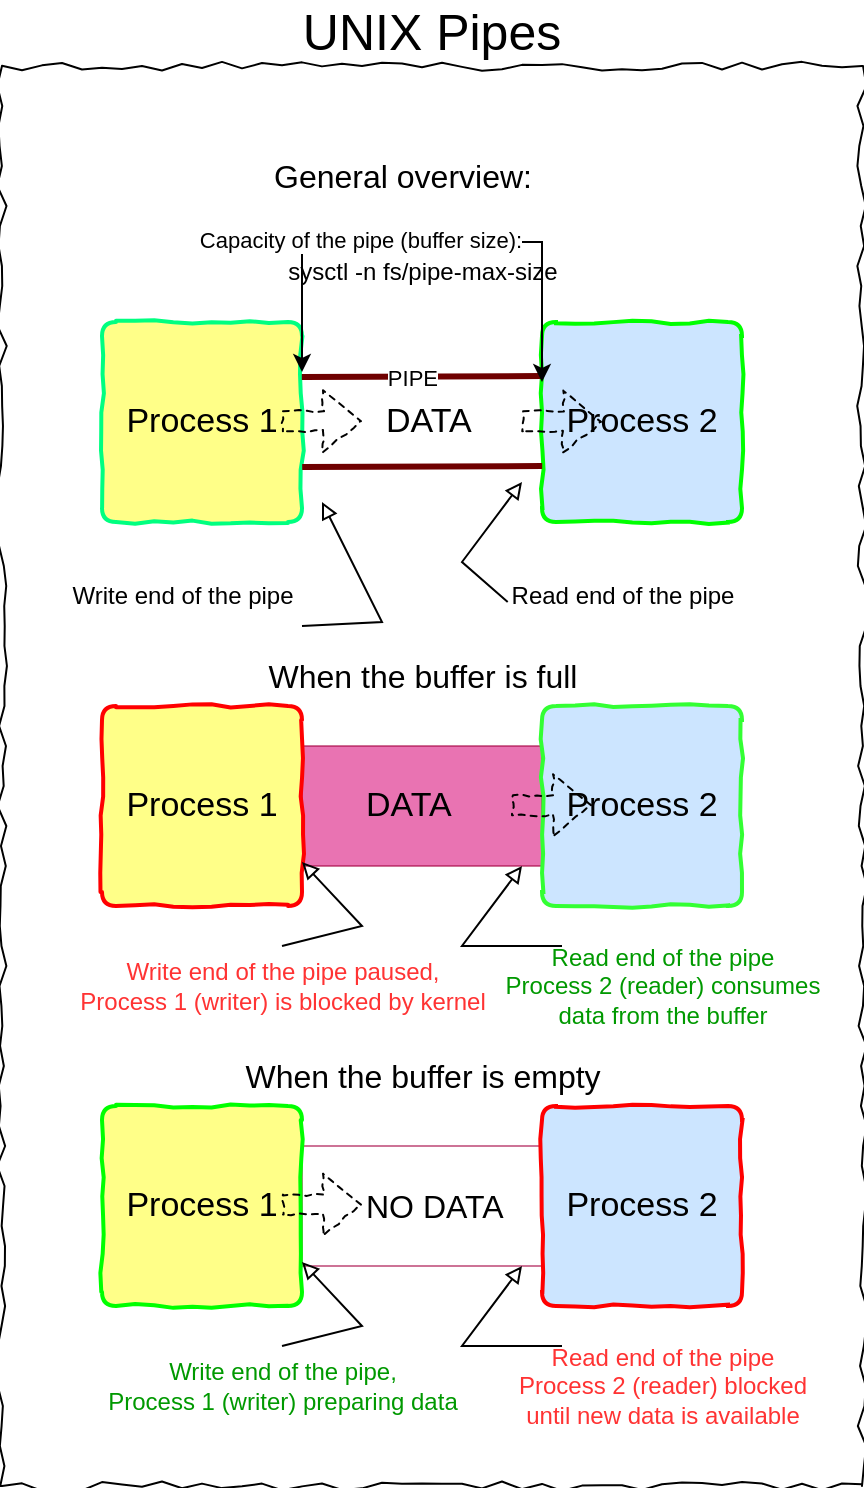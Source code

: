 <mxfile version="24.7.6">
  <diagram name="Page-1" id="tI9g5UVs6BiHLvYLlzyc">
    <mxGraphModel dx="1169" dy="935" grid="1" gridSize="10" guides="1" tooltips="1" connect="1" arrows="1" fold="1" page="1" pageScale="1" pageWidth="850" pageHeight="1100" math="0" shadow="0">
      <root>
        <mxCell id="0" />
        <mxCell id="1" parent="0" />
        <mxCell id="biSs9XKsVMfxHc0k9hsz-29" value="UNIX Pipes" style="whiteSpace=wrap;html=1;fillColor=none;imageAspect=0;labelPosition=center;verticalLabelPosition=top;align=center;verticalAlign=bottom;fontSize=25;comic=1;jiggle=5;" vertex="1" parent="1">
          <mxGeometry x="30" y="210" width="430" height="710" as="geometry" />
        </mxCell>
        <mxCell id="biSs9XKsVMfxHc0k9hsz-16" value="" style="rounded=0;whiteSpace=wrap;html=1;fillColor=#d80073;fontColor=#ffffff;strokeColor=#A50040;opacity=55;" vertex="1" parent="1">
          <mxGeometry x="180" y="550" width="120" height="60" as="geometry" />
        </mxCell>
        <mxCell id="NE58R7Pgc0rKDY2GueEK-2" value="Process 1" style="rounded=1;whiteSpace=wrap;html=1;absoluteArcSize=1;arcSize=14;strokeWidth=2;comic=1;jiggle=2;fillColor=#ffff88;strokeColor=#00FF80;fontSize=17;" parent="1" vertex="1">
          <mxGeometry x="80" y="338" width="100" height="100" as="geometry" />
        </mxCell>
        <mxCell id="NE58R7Pgc0rKDY2GueEK-3" value="Process 2" style="rounded=1;whiteSpace=wrap;html=1;absoluteArcSize=1;arcSize=14;strokeWidth=2;comic=1;linejoin=miter-clip;glass=0;shadow=0;fillColor=#cce5ff;strokeColor=#00FF00;fontSize=17;" parent="1" vertex="1">
          <mxGeometry x="300" y="338" width="100" height="100" as="geometry" />
        </mxCell>
        <mxCell id="NE58R7Pgc0rKDY2GueEK-8" value="" style="shape=flexArrow;endArrow=classic;html=1;rounded=0;dashed=1;flowAnimation=1;comic=1;jiggle=4;linecap=round;align=right;" parent="1" edge="1">
          <mxGeometry width="50" height="50" relative="1" as="geometry">
            <mxPoint x="170" y="387.58" as="sourcePoint" />
            <mxPoint x="210" y="387.58" as="targetPoint" />
          </mxGeometry>
        </mxCell>
        <mxCell id="NE58R7Pgc0rKDY2GueEK-13" value="&lt;div style=&quot;font-size: 17px;&quot;&gt;DATA&lt;/div&gt;" style="edgeLabel;html=1;align=left;verticalAlign=middle;resizable=0;points=[];fontSize=17;" parent="NE58R7Pgc0rKDY2GueEK-8" vertex="1" connectable="0">
          <mxGeometry x="-0.25" relative="1" as="geometry">
            <mxPoint x="35" as="offset" />
          </mxGeometry>
        </mxCell>
        <mxCell id="NE58R7Pgc0rKDY2GueEK-9" value="" style="shape=link;html=1;rounded=0;width=43;fillColor=#a20025;strokeColor=#6F0000;strokeWidth=3;" parent="1" edge="1">
          <mxGeometry width="100" relative="1" as="geometry">
            <mxPoint x="180" y="388" as="sourcePoint" />
            <mxPoint x="300" y="387.5" as="targetPoint" />
          </mxGeometry>
        </mxCell>
        <mxCell id="NE58R7Pgc0rKDY2GueEK-11" value="&lt;div&gt;PIPE&lt;/div&gt;" style="edgeLabel;html=1;align=right;verticalAlign=middle;resizable=0;points=[];" parent="NE58R7Pgc0rKDY2GueEK-9" vertex="1" connectable="0">
          <mxGeometry x="0.151" y="22" relative="1" as="geometry">
            <mxPoint as="offset" />
          </mxGeometry>
        </mxCell>
        <mxCell id="NE58R7Pgc0rKDY2GueEK-14" style="rounded=0;orthogonalLoop=1;jettySize=auto;html=1;endArrow=block;endFill=0;" parent="1" edge="1">
          <mxGeometry relative="1" as="geometry">
            <mxPoint x="190" y="428" as="targetPoint" />
            <Array as="points">
              <mxPoint x="220" y="488" />
            </Array>
            <mxPoint x="180.0" y="490" as="sourcePoint" />
          </mxGeometry>
        </mxCell>
        <mxCell id="NE58R7Pgc0rKDY2GueEK-12" value="&lt;div&gt;Write end of the pipe&lt;/div&gt;" style="text;html=1;align=center;verticalAlign=middle;resizable=0;points=[];autosize=1;strokeColor=none;fillColor=none;" parent="1" vertex="1">
          <mxGeometry x="60" y="460" width="120" height="30" as="geometry" />
        </mxCell>
        <mxCell id="NE58R7Pgc0rKDY2GueEK-15" style="rounded=0;orthogonalLoop=1;jettySize=auto;html=1;endArrow=block;endFill=0;" parent="1" edge="1">
          <mxGeometry relative="1" as="geometry">
            <mxPoint x="290" y="418" as="targetPoint" />
            <Array as="points">
              <mxPoint x="260" y="458" />
            </Array>
            <mxPoint x="282.857" y="478" as="sourcePoint" />
          </mxGeometry>
        </mxCell>
        <mxCell id="NE58R7Pgc0rKDY2GueEK-16" value="&lt;div&gt;Read end of the pipe&lt;/div&gt;" style="text;html=1;align=center;verticalAlign=middle;resizable=0;points=[];autosize=1;strokeColor=none;fillColor=none;flipV=0;flipH=1;" parent="1" vertex="1">
          <mxGeometry x="280" y="460" width="120" height="30" as="geometry" />
        </mxCell>
        <mxCell id="NE58R7Pgc0rKDY2GueEK-18" value="sysctl -n fs/pipe-max-size" style="text;html=1;align=center;verticalAlign=middle;resizable=0;points=[];autosize=1;strokeColor=none;fillColor=none;" parent="1" vertex="1">
          <mxGeometry x="170" y="298" width="140" height="30" as="geometry" />
        </mxCell>
        <mxCell id="NE58R7Pgc0rKDY2GueEK-19" value="" style="endArrow=classic;startArrow=classic;html=1;rounded=0;exitX=1;exitY=0.25;exitDx=0;exitDy=0;" parent="1" source="NE58R7Pgc0rKDY2GueEK-2" edge="1">
          <mxGeometry width="50" height="50" relative="1" as="geometry">
            <mxPoint x="370" y="358" as="sourcePoint" />
            <mxPoint x="300" y="368" as="targetPoint" />
            <Array as="points">
              <mxPoint x="180" y="298" />
              <mxPoint x="300" y="298" />
            </Array>
          </mxGeometry>
        </mxCell>
        <mxCell id="biSs9XKsVMfxHc0k9hsz-1" value="&lt;div&gt;Capacity of the pipe (buffer size):&lt;/div&gt;" style="edgeLabel;html=1;align=center;verticalAlign=middle;resizable=0;points=[];" vertex="1" connectable="0" parent="NE58R7Pgc0rKDY2GueEK-19">
          <mxGeometry x="-0.262" y="1" relative="1" as="geometry">
            <mxPoint as="offset" />
          </mxGeometry>
        </mxCell>
        <mxCell id="biSs9XKsVMfxHc0k9hsz-2" value="Process 1" style="rounded=1;whiteSpace=wrap;html=1;absoluteArcSize=1;arcSize=14;strokeWidth=2;comic=1;jiggle=2;fillColor=#ffff88;strokeColor=#FF0000;fontSize=17;" vertex="1" parent="1">
          <mxGeometry x="80" y="530" width="100" height="100" as="geometry" />
        </mxCell>
        <mxCell id="biSs9XKsVMfxHc0k9hsz-3" value="Process 2" style="rounded=1;whiteSpace=wrap;html=1;absoluteArcSize=1;arcSize=14;strokeWidth=2;comic=1;linejoin=miter-clip;glass=0;shadow=0;fillColor=#cce5ff;strokeColor=#33FF33;fontSize=17;" vertex="1" parent="1">
          <mxGeometry x="300" y="530" width="100" height="100" as="geometry" />
        </mxCell>
        <mxCell id="biSs9XKsVMfxHc0k9hsz-4" value="" style="shape=flexArrow;endArrow=classic;html=1;rounded=0;dashed=1;flowAnimation=1;comic=1;jiggle=4;linecap=round;" edge="1" parent="1" source="biSs9XKsVMfxHc0k9hsz-16">
          <mxGeometry width="50" height="50" relative="1" as="geometry">
            <mxPoint x="220" y="580" as="sourcePoint" />
            <mxPoint x="300" y="579.5" as="targetPoint" />
          </mxGeometry>
        </mxCell>
        <mxCell id="biSs9XKsVMfxHc0k9hsz-9" style="rounded=0;orthogonalLoop=1;jettySize=auto;html=1;endArrow=block;endFill=0;" edge="1" parent="1">
          <mxGeometry relative="1" as="geometry">
            <mxPoint x="290" y="610" as="targetPoint" />
            <Array as="points">
              <mxPoint x="260" y="650" />
            </Array>
            <mxPoint x="310" y="650" as="sourcePoint" />
          </mxGeometry>
        </mxCell>
        <mxCell id="biSs9XKsVMfxHc0k9hsz-10" value="&lt;div&gt;Read end of the pipe&lt;/div&gt;&lt;div&gt;Process 2 (reader) consumes&lt;/div&gt;&lt;div&gt;data from the buffer&lt;br&gt;&lt;/div&gt;" style="text;html=1;align=center;verticalAlign=middle;resizable=0;points=[];autosize=1;strokeColor=none;fillColor=none;flipV=0;flipH=1;fontColor=#009900;" vertex="1" parent="1">
          <mxGeometry x="280" y="640" width="160" height="60" as="geometry" />
        </mxCell>
        <mxCell id="biSs9XKsVMfxHc0k9hsz-14" value="&lt;div style=&quot;font-size: 16px;&quot;&gt;General overview:&lt;/div&gt;" style="text;html=1;align=center;verticalAlign=middle;resizable=0;points=[];autosize=1;strokeColor=none;fillColor=none;fontSize=16;" vertex="1" parent="1">
          <mxGeometry x="160" y="250" width="140" height="30" as="geometry" />
        </mxCell>
        <mxCell id="biSs9XKsVMfxHc0k9hsz-15" value="When the buffer is full" style="text;html=1;align=center;verticalAlign=middle;resizable=0;points=[];autosize=1;strokeColor=none;fillColor=none;fontSize=16;" vertex="1" parent="1">
          <mxGeometry x="155" y="500" width="170" height="30" as="geometry" />
        </mxCell>
        <mxCell id="biSs9XKsVMfxHc0k9hsz-20" value="" style="shape=flexArrow;endArrow=classic;html=1;rounded=0;dashed=1;flowAnimation=1;comic=1;jiggle=4;linecap=round;labelBackgroundColor=none;" edge="1" parent="1">
          <mxGeometry width="50" height="50" relative="1" as="geometry">
            <mxPoint x="290" y="387.58" as="sourcePoint" />
            <mxPoint x="330" y="388" as="targetPoint" />
          </mxGeometry>
        </mxCell>
        <mxCell id="biSs9XKsVMfxHc0k9hsz-23" value="" style="shape=flexArrow;endArrow=classic;html=1;rounded=0;dashed=1;flowAnimation=1;comic=1;jiggle=4;linecap=round;labelBackgroundColor=none;" edge="1" parent="1">
          <mxGeometry width="50" height="50" relative="1" as="geometry">
            <mxPoint x="285" y="579.58" as="sourcePoint" />
            <mxPoint x="325" y="579.58" as="targetPoint" />
          </mxGeometry>
        </mxCell>
        <mxCell id="biSs9XKsVMfxHc0k9hsz-26" value="&lt;div style=&quot;font-size: 17px;&quot;&gt;DATA&lt;/div&gt;" style="edgeLabel;html=1;align=left;verticalAlign=middle;resizable=0;points=[];fontSize=17;labelBackgroundColor=none;" vertex="1" connectable="0" parent="1">
          <mxGeometry x="210" y="580" as="geometry" />
        </mxCell>
        <mxCell id="biSs9XKsVMfxHc0k9hsz-27" value="&lt;div&gt;Write end of the pipe paused,&lt;/div&gt;&lt;div&gt;Process 1 (writer) is blocked by kernel&lt;/div&gt;" style="text;html=1;align=center;verticalAlign=middle;resizable=0;points=[];autosize=1;strokeColor=none;fillColor=none;fontColor=#FF3333;" vertex="1" parent="1">
          <mxGeometry x="70" y="650" width="200" height="40" as="geometry" />
        </mxCell>
        <mxCell id="biSs9XKsVMfxHc0k9hsz-28" style="rounded=0;orthogonalLoop=1;jettySize=auto;html=1;endArrow=block;endFill=0;" edge="1" parent="1">
          <mxGeometry relative="1" as="geometry">
            <mxPoint x="180" y="608" as="targetPoint" />
            <Array as="points">
              <mxPoint x="210" y="640" />
            </Array>
            <mxPoint x="170" y="650" as="sourcePoint" />
          </mxGeometry>
        </mxCell>
        <mxCell id="biSs9XKsVMfxHc0k9hsz-31" value="" style="rounded=0;whiteSpace=wrap;html=1;fillColor=none;fontColor=#ffffff;strokeColor=#A50040;opacity=55;" vertex="1" parent="1">
          <mxGeometry x="180" y="750" width="120" height="60" as="geometry" />
        </mxCell>
        <mxCell id="biSs9XKsVMfxHc0k9hsz-32" value="Process 1" style="rounded=1;whiteSpace=wrap;html=1;absoluteArcSize=1;arcSize=14;strokeWidth=2;comic=1;jiggle=2;fillColor=#ffff88;strokeColor=#00FF00;fontSize=17;" vertex="1" parent="1">
          <mxGeometry x="80" y="730" width="100" height="100" as="geometry" />
        </mxCell>
        <mxCell id="biSs9XKsVMfxHc0k9hsz-33" value="Process 2" style="rounded=1;whiteSpace=wrap;html=1;absoluteArcSize=1;arcSize=14;strokeWidth=2;comic=1;linejoin=miter-clip;glass=0;shadow=0;fillColor=#cce5ff;strokeColor=#FF0000;fontSize=17;" vertex="1" parent="1">
          <mxGeometry x="300" y="730" width="100" height="100" as="geometry" />
        </mxCell>
        <mxCell id="biSs9XKsVMfxHc0k9hsz-34" value="" style="shape=flexArrow;endArrow=classic;html=1;rounded=0;dashed=1;flowAnimation=1;comic=1;jiggle=4;linecap=round;" edge="1" parent="1" source="biSs9XKsVMfxHc0k9hsz-31">
          <mxGeometry width="50" height="50" relative="1" as="geometry">
            <mxPoint x="220" y="780" as="sourcePoint" />
            <mxPoint x="300" y="779.5" as="targetPoint" />
          </mxGeometry>
        </mxCell>
        <mxCell id="biSs9XKsVMfxHc0k9hsz-35" style="rounded=0;orthogonalLoop=1;jettySize=auto;html=1;endArrow=block;endFill=0;" edge="1" parent="1">
          <mxGeometry relative="1" as="geometry">
            <mxPoint x="290" y="810" as="targetPoint" />
            <Array as="points">
              <mxPoint x="260" y="850" />
            </Array>
            <mxPoint x="310" y="850" as="sourcePoint" />
          </mxGeometry>
        </mxCell>
        <mxCell id="biSs9XKsVMfxHc0k9hsz-36" value="When the buffer is empty" style="text;html=1;align=center;verticalAlign=middle;resizable=0;points=[];autosize=1;strokeColor=none;fillColor=none;fontSize=16;" vertex="1" parent="1">
          <mxGeometry x="150" y="700" width="180" height="30" as="geometry" />
        </mxCell>
        <mxCell id="biSs9XKsVMfxHc0k9hsz-37" value="" style="shape=flexArrow;endArrow=classic;html=1;rounded=0;dashed=1;flowAnimation=1;comic=1;jiggle=4;linecap=round;labelBackgroundColor=none;" edge="1" parent="1">
          <mxGeometry width="50" height="50" relative="1" as="geometry">
            <mxPoint x="170" y="779.31" as="sourcePoint" />
            <mxPoint x="210" y="779.31" as="targetPoint" />
          </mxGeometry>
        </mxCell>
        <mxCell id="biSs9XKsVMfxHc0k9hsz-38" value="&lt;font style=&quot;font-size: 16px;&quot;&gt;NO D&lt;font style=&quot;font-size: 16px;&quot;&gt;ATA&lt;/font&gt;&lt;/font&gt;" style="edgeLabel;html=1;align=left;verticalAlign=middle;resizable=0;points=[];fontSize=13;labelBackgroundColor=none;" vertex="1" connectable="0" parent="1">
          <mxGeometry x="210" y="780" as="geometry" />
        </mxCell>
        <mxCell id="biSs9XKsVMfxHc0k9hsz-39" value="&lt;div&gt;Write end of the pipe,&lt;/div&gt;&lt;div&gt;Process 1 (writer) preparing data &lt;/div&gt;" style="text;html=1;align=center;verticalAlign=middle;resizable=0;points=[];autosize=1;strokeColor=none;fillColor=none;fontColor=#009900;" vertex="1" parent="1">
          <mxGeometry x="80" y="850" width="180" height="40" as="geometry" />
        </mxCell>
        <mxCell id="biSs9XKsVMfxHc0k9hsz-40" style="rounded=0;orthogonalLoop=1;jettySize=auto;html=1;endArrow=block;endFill=0;" edge="1" parent="1">
          <mxGeometry relative="1" as="geometry">
            <mxPoint x="180" y="808" as="targetPoint" />
            <Array as="points">
              <mxPoint x="210" y="840" />
            </Array>
            <mxPoint x="170" y="850" as="sourcePoint" />
          </mxGeometry>
        </mxCell>
        <mxCell id="biSs9XKsVMfxHc0k9hsz-41" value="&lt;div&gt;Read end of the pipe&lt;/div&gt;&lt;div&gt;Process 2 (reader) blocked&lt;/div&gt;&lt;div&gt;until new data is available&lt;br&gt;&lt;/div&gt;" style="text;html=1;align=center;verticalAlign=middle;resizable=0;points=[];autosize=1;strokeColor=none;fillColor=none;flipV=0;flipH=1;fontColor=#ff3333;" vertex="1" parent="1">
          <mxGeometry x="285" y="840" width="150" height="60" as="geometry" />
        </mxCell>
      </root>
    </mxGraphModel>
  </diagram>
</mxfile>
